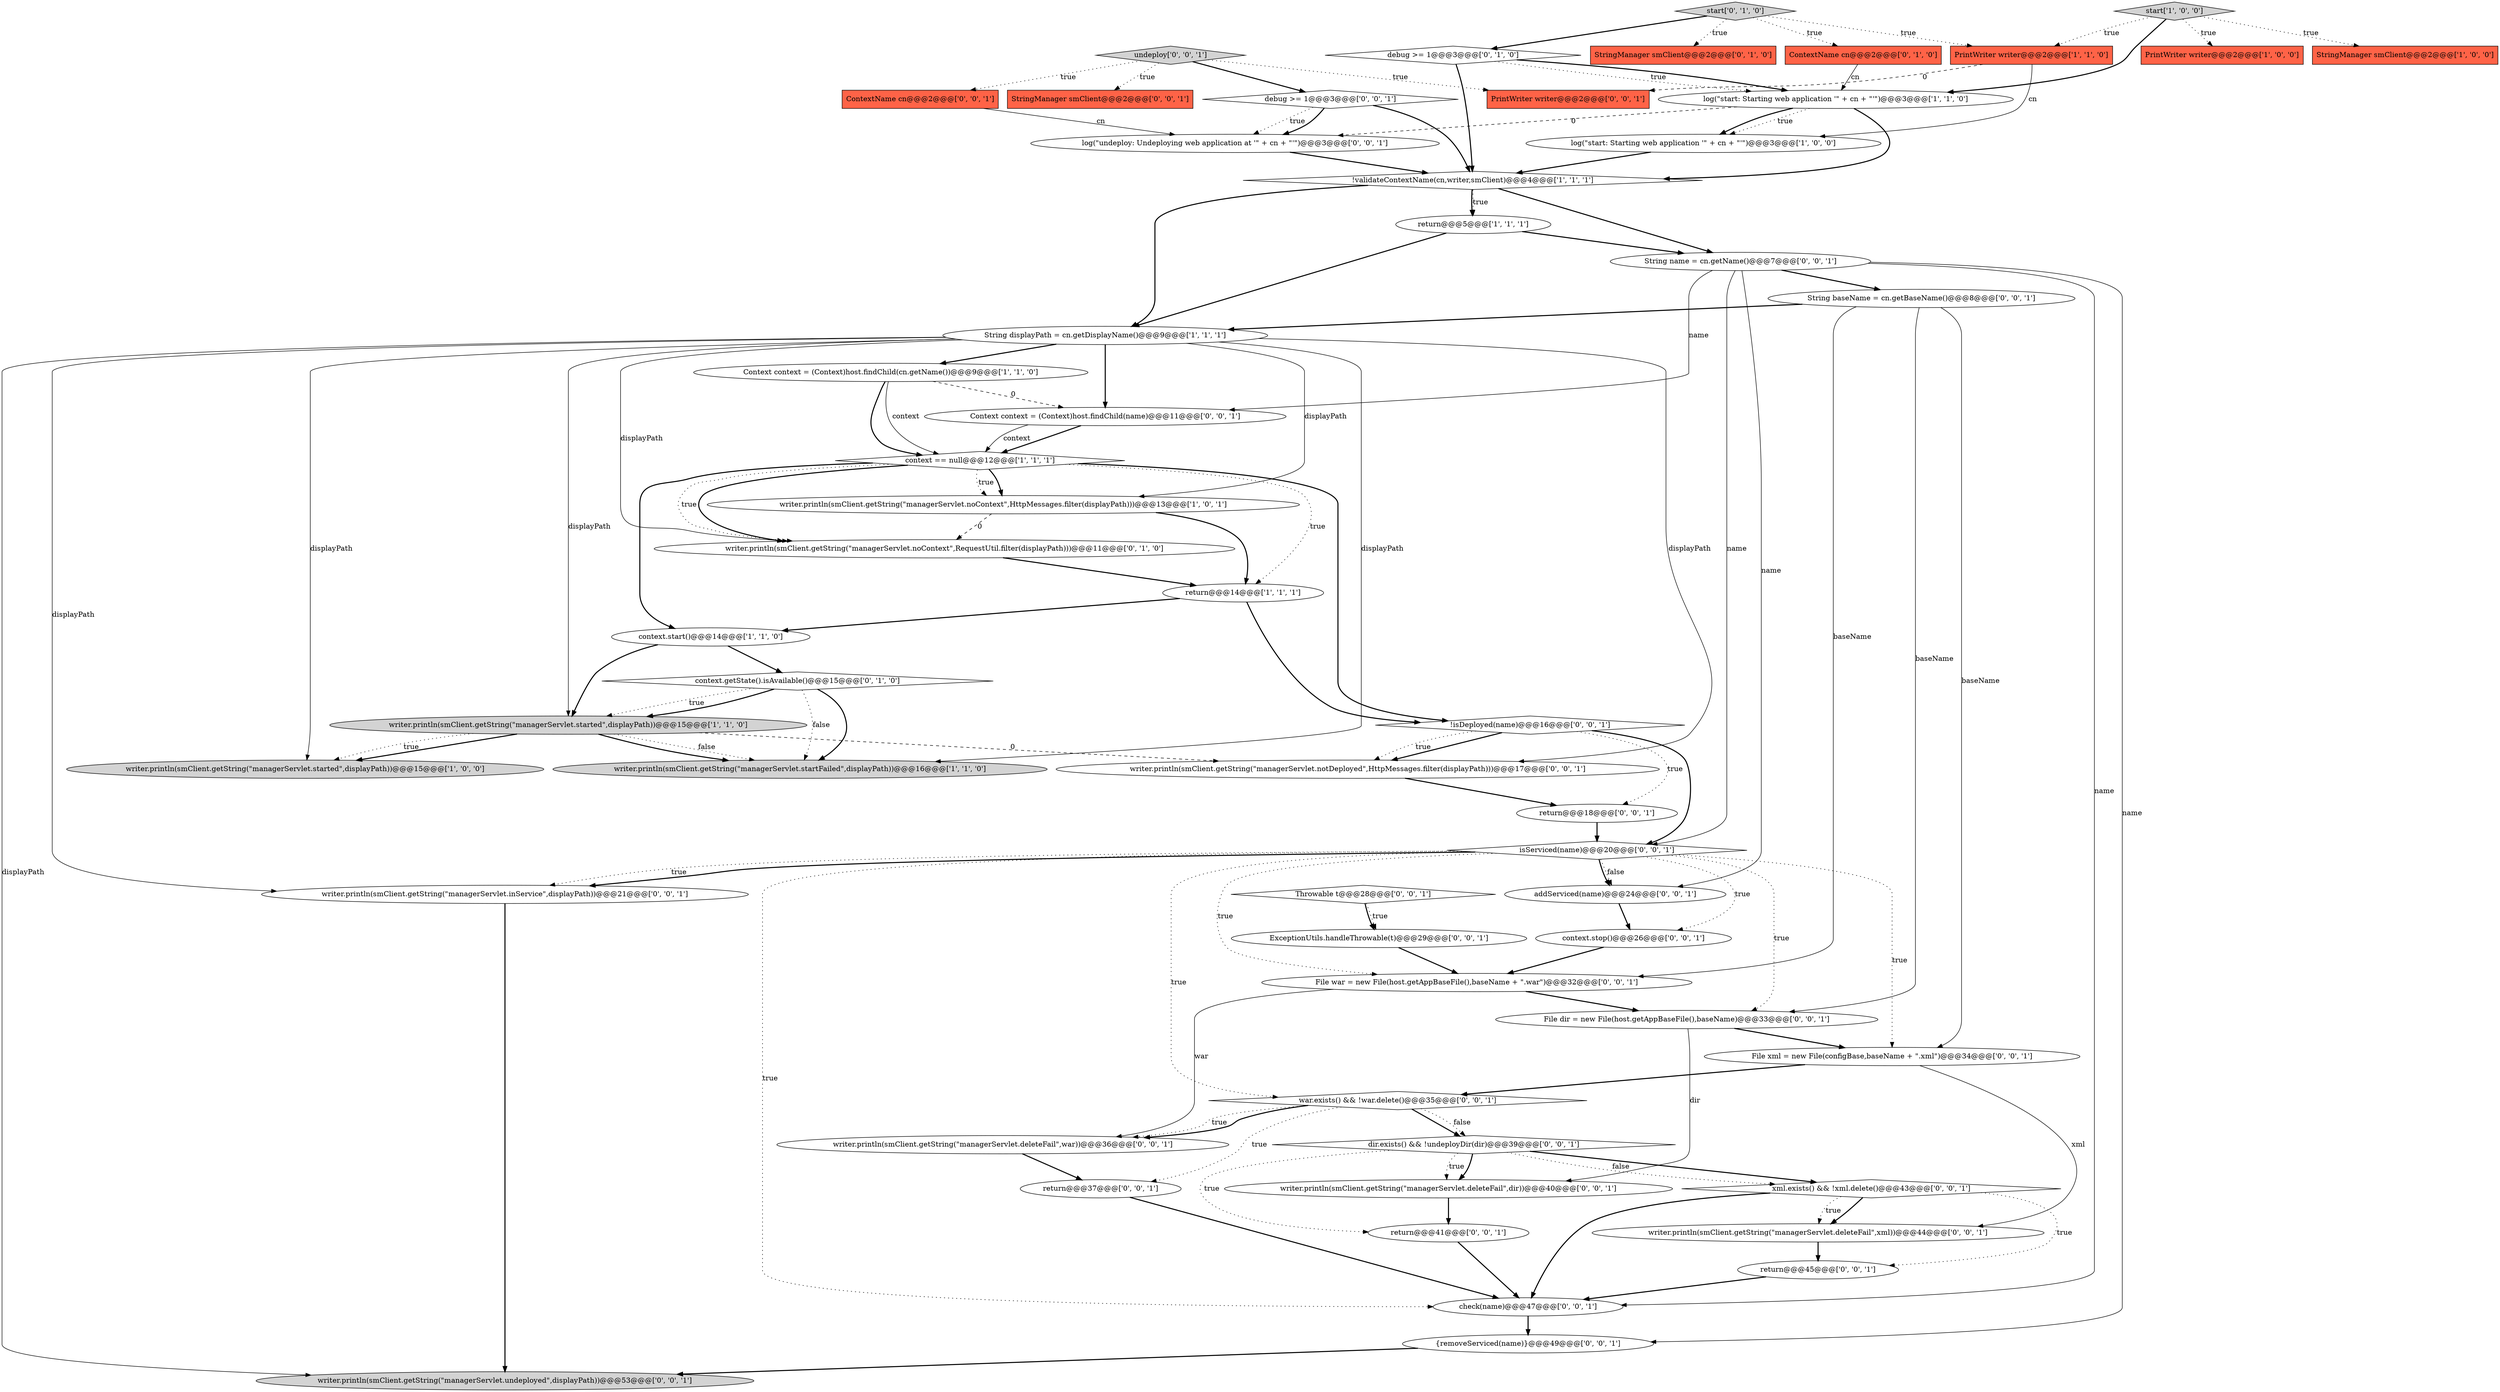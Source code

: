 digraph {
49 [style = filled, label = "File war = new File(host.getAppBaseFile(),baseName + \".war\")@@@32@@@['0', '0', '1']", fillcolor = white, shape = ellipse image = "AAA0AAABBB3BBB"];
16 [style = filled, label = "log(\"start: Starting web application '\" + cn + \"'\")@@@3@@@['1', '1', '0']", fillcolor = white, shape = ellipse image = "AAA0AAABBB1BBB"];
50 [style = filled, label = "File dir = new File(host.getAppBaseFile(),baseName)@@@33@@@['0', '0', '1']", fillcolor = white, shape = ellipse image = "AAA0AAABBB3BBB"];
3 [style = filled, label = "!validateContextName(cn,writer,smClient)@@@4@@@['1', '1', '1']", fillcolor = white, shape = diamond image = "AAA0AAABBB1BBB"];
7 [style = filled, label = "return@@@5@@@['1', '1', '1']", fillcolor = white, shape = ellipse image = "AAA0AAABBB1BBB"];
23 [style = filled, label = "addServiced(name)@@@24@@@['0', '0', '1']", fillcolor = white, shape = ellipse image = "AAA0AAABBB3BBB"];
6 [style = filled, label = "Context context = (Context)host.findChild(cn.getName())@@@9@@@['1', '1', '0']", fillcolor = white, shape = ellipse image = "AAA0AAABBB1BBB"];
31 [style = filled, label = "Throwable t@@@28@@@['0', '0', '1']", fillcolor = white, shape = diamond image = "AAA0AAABBB3BBB"];
44 [style = filled, label = "!isDeployed(name)@@@16@@@['0', '0', '1']", fillcolor = white, shape = diamond image = "AAA0AAABBB3BBB"];
40 [style = filled, label = "war.exists() && !war.delete()@@@35@@@['0', '0', '1']", fillcolor = white, shape = diamond image = "AAA0AAABBB3BBB"];
12 [style = filled, label = "context == null@@@12@@@['1', '1', '1']", fillcolor = white, shape = diamond image = "AAA0AAABBB1BBB"];
25 [style = filled, label = "isServiced(name)@@@20@@@['0', '0', '1']", fillcolor = white, shape = diamond image = "AAA0AAABBB3BBB"];
1 [style = filled, label = "PrintWriter writer@@@2@@@['1', '0', '0']", fillcolor = tomato, shape = box image = "AAA0AAABBB1BBB"];
30 [style = filled, label = "return@@@18@@@['0', '0', '1']", fillcolor = white, shape = ellipse image = "AAA0AAABBB3BBB"];
51 [style = filled, label = "writer.println(smClient.getString(\"managerServlet.deleteFail\",dir))@@@40@@@['0', '0', '1']", fillcolor = white, shape = ellipse image = "AAA0AAABBB3BBB"];
29 [style = filled, label = "writer.println(smClient.getString(\"managerServlet.undeployed\",displayPath))@@@53@@@['0', '0', '1']", fillcolor = lightgray, shape = ellipse image = "AAA0AAABBB3BBB"];
32 [style = filled, label = "context.stop()@@@26@@@['0', '0', '1']", fillcolor = white, shape = ellipse image = "AAA0AAABBB3BBB"];
0 [style = filled, label = "String displayPath = cn.getDisplayName()@@@9@@@['1', '1', '1']", fillcolor = white, shape = ellipse image = "AAA0AAABBB1BBB"];
43 [style = filled, label = "undeploy['0', '0', '1']", fillcolor = lightgray, shape = diamond image = "AAA0AAABBB3BBB"];
36 [style = filled, label = "StringManager smClient@@@2@@@['0', '0', '1']", fillcolor = tomato, shape = box image = "AAA0AAABBB3BBB"];
39 [style = filled, label = "log(\"undeploy: Undeploying web application at '\" + cn + \"'\")@@@3@@@['0', '0', '1']", fillcolor = white, shape = ellipse image = "AAA0AAABBB3BBB"];
2 [style = filled, label = "writer.println(smClient.getString(\"managerServlet.startFailed\",displayPath))@@@16@@@['1', '1', '0']", fillcolor = lightgray, shape = ellipse image = "AAA0AAABBB1BBB"];
33 [style = filled, label = "ExceptionUtils.handleThrowable(t)@@@29@@@['0', '0', '1']", fillcolor = white, shape = ellipse image = "AAA0AAABBB3BBB"];
5 [style = filled, label = "context.start()@@@14@@@['1', '1', '0']", fillcolor = white, shape = ellipse image = "AAA0AAABBB1BBB"];
42 [style = filled, label = "String name = cn.getName()@@@7@@@['0', '0', '1']", fillcolor = white, shape = ellipse image = "AAA0AAABBB3BBB"];
46 [style = filled, label = "writer.println(smClient.getString(\"managerServlet.notDeployed\",HttpMessages.filter(displayPath)))@@@17@@@['0', '0', '1']", fillcolor = white, shape = ellipse image = "AAA0AAABBB3BBB"];
38 [style = filled, label = "{removeServiced(name)}@@@49@@@['0', '0', '1']", fillcolor = white, shape = ellipse image = "AAA0AAABBB3BBB"];
24 [style = filled, label = "return@@@37@@@['0', '0', '1']", fillcolor = white, shape = ellipse image = "AAA0AAABBB3BBB"];
53 [style = filled, label = "dir.exists() && !undeployDir(dir)@@@39@@@['0', '0', '1']", fillcolor = white, shape = diamond image = "AAA0AAABBB3BBB"];
11 [style = filled, label = "writer.println(smClient.getString(\"managerServlet.started\",displayPath))@@@15@@@['1', '0', '0']", fillcolor = lightgray, shape = ellipse image = "AAA0AAABBB1BBB"];
18 [style = filled, label = "StringManager smClient@@@2@@@['0', '1', '0']", fillcolor = tomato, shape = box image = "AAA0AAABBB2BBB"];
22 [style = filled, label = "context.getState().isAvailable()@@@15@@@['0', '1', '0']", fillcolor = white, shape = diamond image = "AAA0AAABBB2BBB"];
37 [style = filled, label = "Context context = (Context)host.findChild(name)@@@11@@@['0', '0', '1']", fillcolor = white, shape = ellipse image = "AAA0AAABBB3BBB"];
45 [style = filled, label = "return@@@45@@@['0', '0', '1']", fillcolor = white, shape = ellipse image = "AAA0AAABBB3BBB"];
19 [style = filled, label = "start['0', '1', '0']", fillcolor = lightgray, shape = diamond image = "AAA0AAABBB2BBB"];
21 [style = filled, label = "debug >= 1@@@3@@@['0', '1', '0']", fillcolor = white, shape = diamond image = "AAA0AAABBB2BBB"];
14 [style = filled, label = "log(\"start: Starting web application '\" + cn + \"'\")@@@3@@@['1', '0', '0']", fillcolor = white, shape = ellipse image = "AAA0AAABBB1BBB"];
4 [style = filled, label = "start['1', '0', '0']", fillcolor = lightgray, shape = diamond image = "AAA0AAABBB1BBB"];
10 [style = filled, label = "PrintWriter writer@@@2@@@['1', '1', '0']", fillcolor = tomato, shape = box image = "AAA0AAABBB1BBB"];
15 [style = filled, label = "writer.println(smClient.getString(\"managerServlet.noContext\",HttpMessages.filter(displayPath)))@@@13@@@['1', '0', '1']", fillcolor = white, shape = ellipse image = "AAA0AAABBB1BBB"];
26 [style = filled, label = "File xml = new File(configBase,baseName + \".xml\")@@@34@@@['0', '0', '1']", fillcolor = white, shape = ellipse image = "AAA0AAABBB3BBB"];
35 [style = filled, label = "return@@@41@@@['0', '0', '1']", fillcolor = white, shape = ellipse image = "AAA0AAABBB3BBB"];
54 [style = filled, label = "writer.println(smClient.getString(\"managerServlet.inService\",displayPath))@@@21@@@['0', '0', '1']", fillcolor = white, shape = ellipse image = "AAA0AAABBB3BBB"];
52 [style = filled, label = "PrintWriter writer@@@2@@@['0', '0', '1']", fillcolor = tomato, shape = box image = "AAA0AAABBB3BBB"];
8 [style = filled, label = "StringManager smClient@@@2@@@['1', '0', '0']", fillcolor = tomato, shape = box image = "AAA0AAABBB1BBB"];
34 [style = filled, label = "writer.println(smClient.getString(\"managerServlet.deleteFail\",war))@@@36@@@['0', '0', '1']", fillcolor = white, shape = ellipse image = "AAA0AAABBB3BBB"];
55 [style = filled, label = "check(name)@@@47@@@['0', '0', '1']", fillcolor = white, shape = ellipse image = "AAA0AAABBB3BBB"];
13 [style = filled, label = "writer.println(smClient.getString(\"managerServlet.started\",displayPath))@@@15@@@['1', '1', '0']", fillcolor = lightgray, shape = ellipse image = "AAA0AAABBB1BBB"];
41 [style = filled, label = "writer.println(smClient.getString(\"managerServlet.deleteFail\",xml))@@@44@@@['0', '0', '1']", fillcolor = white, shape = ellipse image = "AAA0AAABBB3BBB"];
47 [style = filled, label = "String baseName = cn.getBaseName()@@@8@@@['0', '0', '1']", fillcolor = white, shape = ellipse image = "AAA0AAABBB3BBB"];
9 [style = filled, label = "return@@@14@@@['1', '1', '1']", fillcolor = white, shape = ellipse image = "AAA0AAABBB1BBB"];
27 [style = filled, label = "debug >= 1@@@3@@@['0', '0', '1']", fillcolor = white, shape = diamond image = "AAA0AAABBB3BBB"];
48 [style = filled, label = "ContextName cn@@@2@@@['0', '0', '1']", fillcolor = tomato, shape = box image = "AAA0AAABBB3BBB"];
20 [style = filled, label = "writer.println(smClient.getString(\"managerServlet.noContext\",RequestUtil.filter(displayPath)))@@@11@@@['0', '1', '0']", fillcolor = white, shape = ellipse image = "AAA1AAABBB2BBB"];
17 [style = filled, label = "ContextName cn@@@2@@@['0', '1', '0']", fillcolor = tomato, shape = box image = "AAA0AAABBB2BBB"];
28 [style = filled, label = "xml.exists() && !xml.delete()@@@43@@@['0', '0', '1']", fillcolor = white, shape = diamond image = "AAA0AAABBB3BBB"];
7->42 [style = bold, label=""];
21->3 [style = bold, label=""];
23->32 [style = bold, label=""];
14->3 [style = bold, label=""];
27->39 [style = dotted, label="true"];
25->54 [style = dotted, label="true"];
3->42 [style = bold, label=""];
17->16 [style = solid, label="cn"];
44->30 [style = dotted, label="true"];
42->23 [style = solid, label="name"];
47->0 [style = bold, label=""];
40->53 [style = bold, label=""];
25->26 [style = dotted, label="true"];
3->7 [style = bold, label=""];
0->13 [style = solid, label="displayPath"];
40->24 [style = dotted, label="true"];
53->28 [style = dotted, label="false"];
0->11 [style = solid, label="displayPath"];
5->13 [style = bold, label=""];
28->41 [style = bold, label=""];
40->34 [style = dotted, label="true"];
40->53 [style = dotted, label="false"];
13->11 [style = bold, label=""];
26->40 [style = bold, label=""];
7->0 [style = bold, label=""];
53->28 [style = bold, label=""];
6->12 [style = bold, label=""];
13->46 [style = dashed, label="0"];
25->50 [style = dotted, label="true"];
31->33 [style = bold, label=""];
0->54 [style = solid, label="displayPath"];
22->13 [style = bold, label=""];
42->37 [style = solid, label="name"];
19->18 [style = dotted, label="true"];
53->35 [style = dotted, label="true"];
55->38 [style = bold, label=""];
26->41 [style = solid, label="xml"];
43->52 [style = dotted, label="true"];
25->49 [style = dotted, label="true"];
15->9 [style = bold, label=""];
44->46 [style = bold, label=""];
24->55 [style = bold, label=""];
41->45 [style = bold, label=""];
31->33 [style = dotted, label="true"];
16->14 [style = dotted, label="true"];
43->48 [style = dotted, label="true"];
19->10 [style = dotted, label="true"];
25->32 [style = dotted, label="true"];
0->2 [style = solid, label="displayPath"];
42->38 [style = solid, label="name"];
53->51 [style = bold, label=""];
28->55 [style = bold, label=""];
50->26 [style = bold, label=""];
12->20 [style = bold, label=""];
5->22 [style = bold, label=""];
43->27 [style = bold, label=""];
16->39 [style = dashed, label="0"];
12->44 [style = bold, label=""];
19->17 [style = dotted, label="true"];
3->7 [style = dotted, label="true"];
33->49 [style = bold, label=""];
0->46 [style = solid, label="displayPath"];
6->12 [style = solid, label="context"];
0->6 [style = bold, label=""];
22->2 [style = bold, label=""];
42->47 [style = bold, label=""];
0->20 [style = solid, label="displayPath"];
25->55 [style = dotted, label="true"];
4->16 [style = bold, label=""];
53->51 [style = dotted, label="true"];
48->39 [style = solid, label="cn"];
21->16 [style = bold, label=""];
13->11 [style = dotted, label="true"];
42->25 [style = solid, label="name"];
47->26 [style = solid, label="baseName"];
4->1 [style = dotted, label="true"];
44->25 [style = bold, label=""];
25->23 [style = dotted, label="false"];
35->55 [style = bold, label=""];
28->41 [style = dotted, label="true"];
51->35 [style = bold, label=""];
50->51 [style = solid, label="dir"];
12->9 [style = dotted, label="true"];
37->12 [style = bold, label=""];
16->3 [style = bold, label=""];
25->40 [style = dotted, label="true"];
46->30 [style = bold, label=""];
10->14 [style = solid, label="cn"];
40->34 [style = bold, label=""];
22->13 [style = dotted, label="true"];
43->36 [style = dotted, label="true"];
20->9 [style = bold, label=""];
21->16 [style = dotted, label="true"];
9->5 [style = bold, label=""];
44->46 [style = dotted, label="true"];
25->54 [style = bold, label=""];
47->50 [style = solid, label="baseName"];
0->37 [style = bold, label=""];
25->23 [style = bold, label=""];
28->45 [style = dotted, label="true"];
27->39 [style = bold, label=""];
9->44 [style = bold, label=""];
27->3 [style = bold, label=""];
12->15 [style = bold, label=""];
34->24 [style = bold, label=""];
4->10 [style = dotted, label="true"];
38->29 [style = bold, label=""];
12->15 [style = dotted, label="true"];
6->37 [style = dashed, label="0"];
45->55 [style = bold, label=""];
47->49 [style = solid, label="baseName"];
30->25 [style = bold, label=""];
12->20 [style = dotted, label="true"];
4->8 [style = dotted, label="true"];
15->20 [style = dashed, label="0"];
0->15 [style = solid, label="displayPath"];
19->21 [style = bold, label=""];
49->34 [style = solid, label="war"];
12->5 [style = bold, label=""];
0->29 [style = solid, label="displayPath"];
32->49 [style = bold, label=""];
3->0 [style = bold, label=""];
16->14 [style = bold, label=""];
13->2 [style = dotted, label="false"];
42->55 [style = solid, label="name"];
22->2 [style = dotted, label="false"];
39->3 [style = bold, label=""];
13->2 [style = bold, label=""];
49->50 [style = bold, label=""];
37->12 [style = solid, label="context"];
54->29 [style = bold, label=""];
10->52 [style = dashed, label="0"];
}
